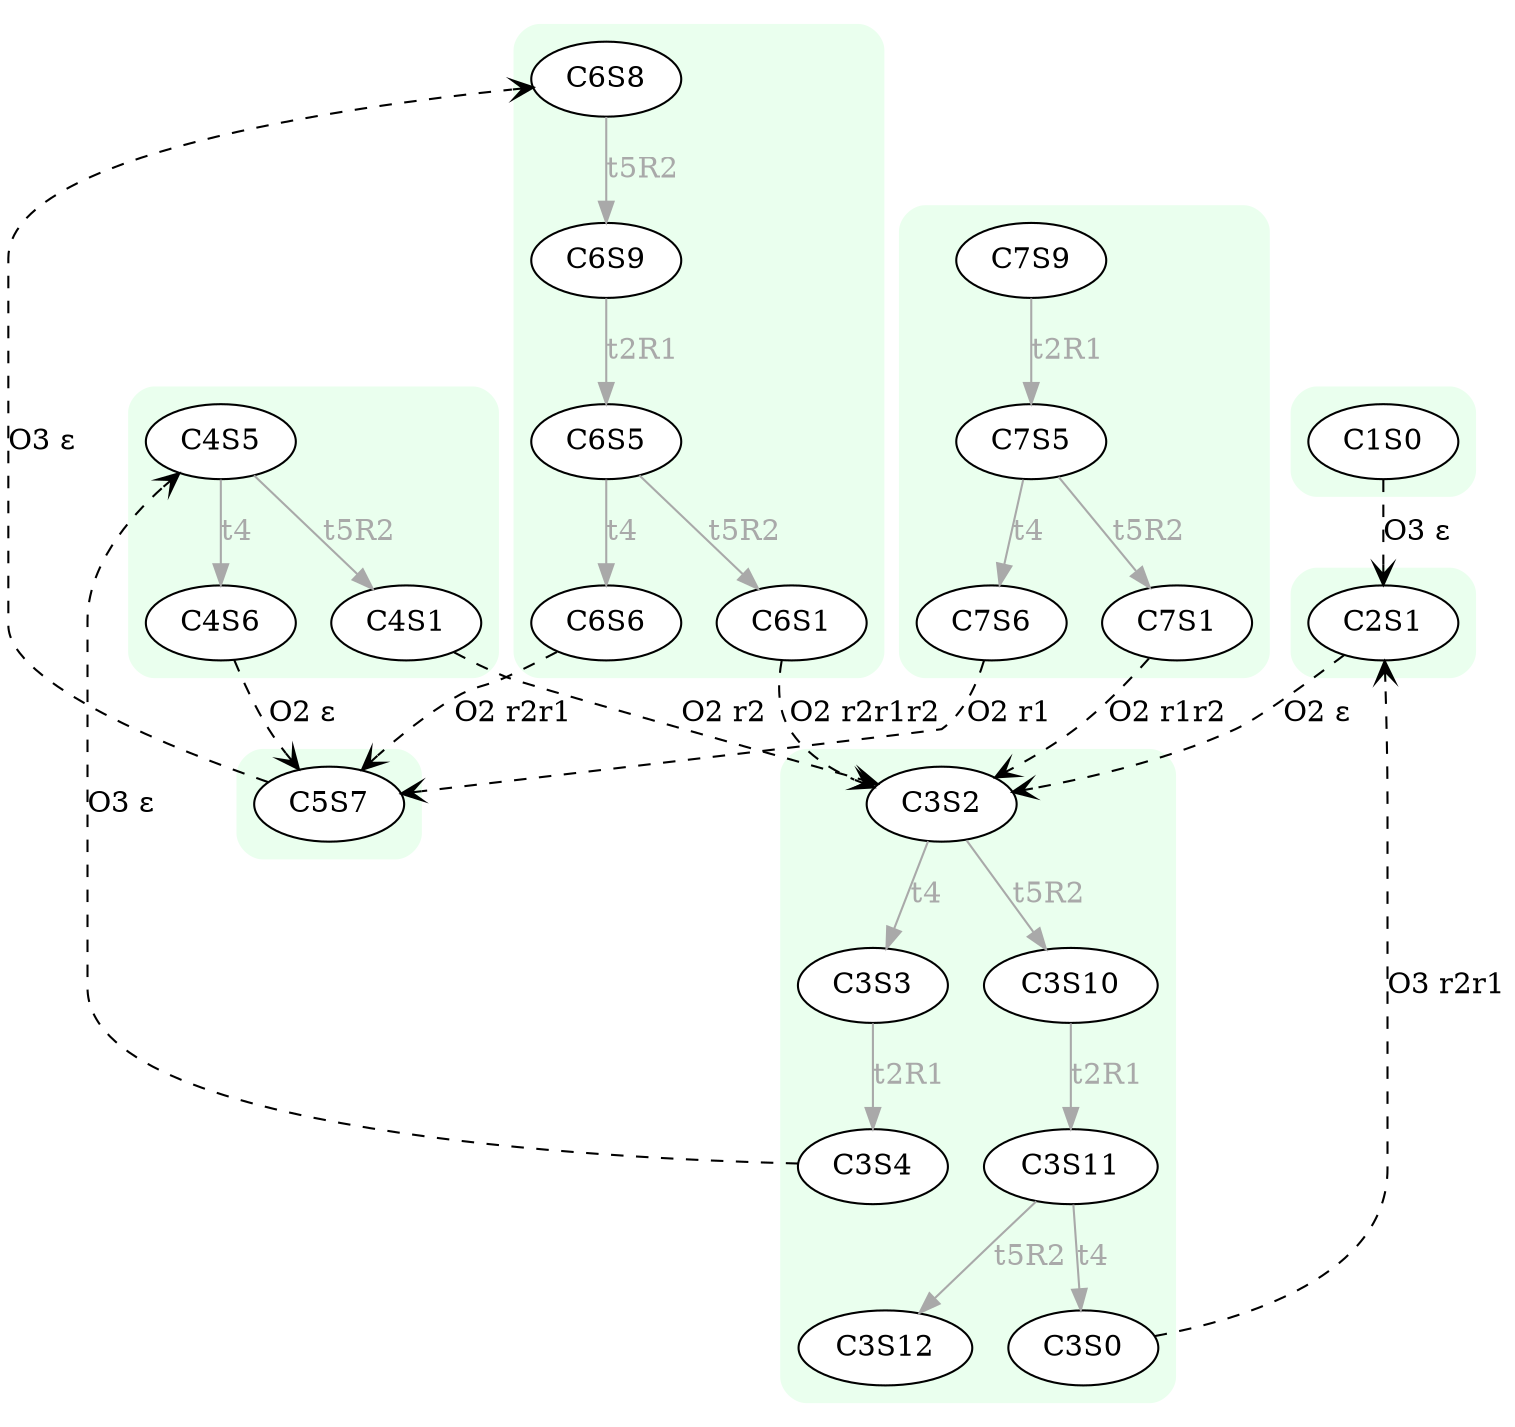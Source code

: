 digraph "EXPinput/e" {
node [style=filled fillcolor=white]
subgraph cluster1 {
style="rounded,filled" color="#EAFFEE"
edge[color=darkgray fontcolor=darkgray]
C1S0 ;
}
subgraph cluster2 {
style="rounded,filled" color="#EAFFEE"
edge[color=darkgray fontcolor=darkgray]
C2S1 ;
}
subgraph cluster3 {
style="rounded,filled" color="#EAFFEE"
edge[color=darkgray fontcolor=darkgray]
C3S2 ;
C3S0 ;
C3S3 ;
C3S4 ;
C3S10 ;
C3S11 ;
C3S12 ;
C3S2 -> C3S3 [label=t4]
C3S2 -> C3S10 [label=t5R2]
C3S3 -> C3S4 [label=t2R1]
C3S10 -> C3S11 [label=t2R1]
C3S11 -> C3S0 [label=t4]
C3S11 -> C3S12 [label=t5R2]
}
subgraph cluster4 {
style="rounded,filled" color="#EAFFEE"
edge[color=darkgray fontcolor=darkgray]
C4S5 ;
C4S1 ;
C4S6 ;
C4S5 -> C4S6 [label=t4]
C4S5 -> C4S1 [label=t5R2]
}
subgraph cluster5 {
style="rounded,filled" color="#EAFFEE"
edge[color=darkgray fontcolor=darkgray]
C5S7 ;
}
subgraph cluster6 {
style="rounded,filled" color="#EAFFEE"
edge[color=darkgray fontcolor=darkgray]
C6S8 ;
C6S5 ;
C6S6 ;
C6S1 ;
C6S9 ;
C6S8 -> C6S9 [label=t5R2]
C6S5 -> C6S6 [label=t4]
C6S5 -> C6S1 [label=t5R2]
C6S9 -> C6S5 [label=t2R1]
}
subgraph cluster7 {
style="rounded,filled" color="#EAFFEE"
edge[color=darkgray fontcolor=darkgray]
C7S9 ;
C7S5 ;
C7S6 ;
C7S1 ;
C7S9 -> C7S5 [label=t2R1]
C7S5 -> C7S6 [label=t4]
C7S5 -> C7S1 [label=t5R2]
}
C1S0 -> C2S1 [style=dashed arrowhead=vee ltail=cluster1 lhead=cluster2 label="O3 ε"]
C2S1 -> C3S2 [style=dashed arrowhead=vee ltail=cluster2 lhead=cluster3 label="O2 ε"]
C3S0 -> C2S1 [style=dashed arrowhead=vee ltail=cluster3 lhead=cluster2 label="O3 r2r1"]
C3S4 -> C4S5 [style=dashed arrowhead=vee ltail=cluster3 lhead=cluster4 label="O3 ε"]
C4S1 -> C3S2 [style=dashed arrowhead=vee ltail=cluster4 lhead=cluster3 label="O2 r2"]
C4S6 -> C5S7 [style=dashed arrowhead=vee ltail=cluster4 lhead=cluster5 label="O2 ε"]
C5S7 -> C6S8 [style=dashed arrowhead=vee ltail=cluster5 lhead=cluster6 label="O3 ε"]
C6S1 -> C3S2 [style=dashed arrowhead=vee ltail=cluster6 lhead=cluster3 label="O2 r2r1r2"]
C6S6 -> C5S7 [style=dashed arrowhead=vee ltail=cluster6 lhead=cluster5 label="O2 r2r1"]
C7S1 -> C3S2 [style=dashed arrowhead=vee ltail=cluster7 lhead=cluster3 label="O2 r1r2"]
C7S6 -> C5S7 [style=dashed arrowhead=vee ltail=cluster7 lhead=cluster5 label="O2 r1"]
}
